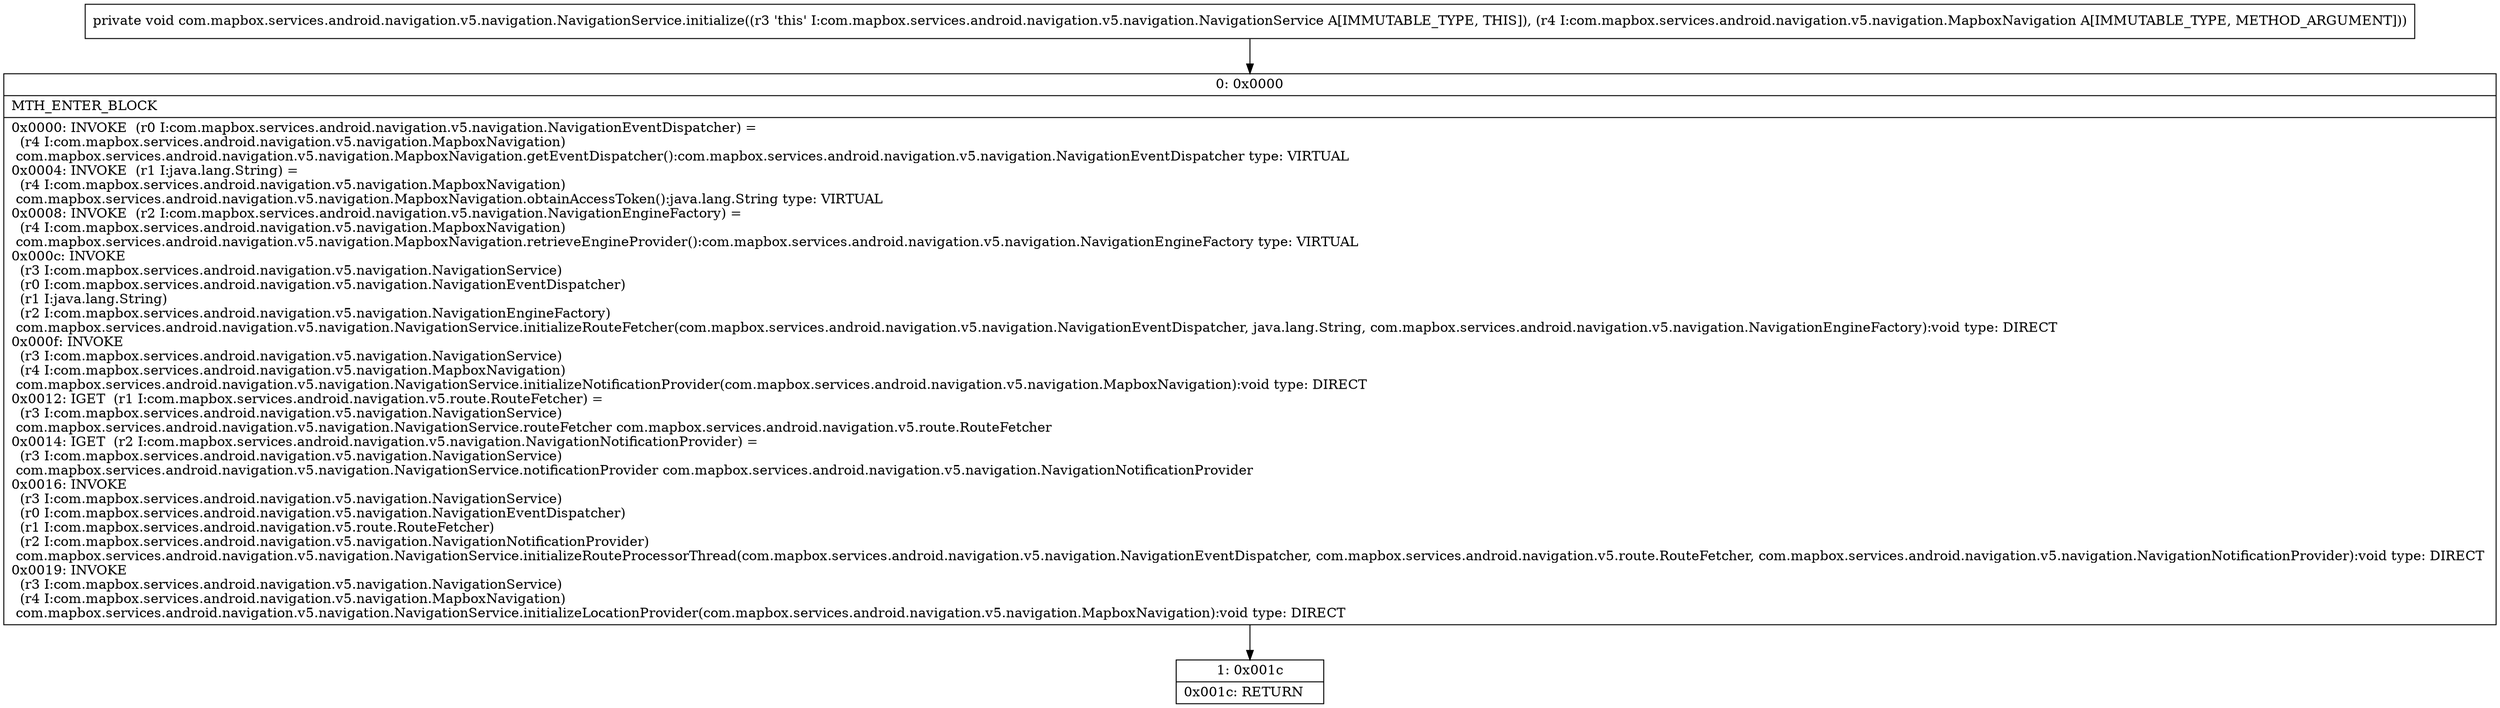 digraph "CFG forcom.mapbox.services.android.navigation.v5.navigation.NavigationService.initialize(Lcom\/mapbox\/services\/android\/navigation\/v5\/navigation\/MapboxNavigation;)V" {
Node_0 [shape=record,label="{0\:\ 0x0000|MTH_ENTER_BLOCK\l|0x0000: INVOKE  (r0 I:com.mapbox.services.android.navigation.v5.navigation.NavigationEventDispatcher) = \l  (r4 I:com.mapbox.services.android.navigation.v5.navigation.MapboxNavigation)\l com.mapbox.services.android.navigation.v5.navigation.MapboxNavigation.getEventDispatcher():com.mapbox.services.android.navigation.v5.navigation.NavigationEventDispatcher type: VIRTUAL \l0x0004: INVOKE  (r1 I:java.lang.String) = \l  (r4 I:com.mapbox.services.android.navigation.v5.navigation.MapboxNavigation)\l com.mapbox.services.android.navigation.v5.navigation.MapboxNavigation.obtainAccessToken():java.lang.String type: VIRTUAL \l0x0008: INVOKE  (r2 I:com.mapbox.services.android.navigation.v5.navigation.NavigationEngineFactory) = \l  (r4 I:com.mapbox.services.android.navigation.v5.navigation.MapboxNavigation)\l com.mapbox.services.android.navigation.v5.navigation.MapboxNavigation.retrieveEngineProvider():com.mapbox.services.android.navigation.v5.navigation.NavigationEngineFactory type: VIRTUAL \l0x000c: INVOKE  \l  (r3 I:com.mapbox.services.android.navigation.v5.navigation.NavigationService)\l  (r0 I:com.mapbox.services.android.navigation.v5.navigation.NavigationEventDispatcher)\l  (r1 I:java.lang.String)\l  (r2 I:com.mapbox.services.android.navigation.v5.navigation.NavigationEngineFactory)\l com.mapbox.services.android.navigation.v5.navigation.NavigationService.initializeRouteFetcher(com.mapbox.services.android.navigation.v5.navigation.NavigationEventDispatcher, java.lang.String, com.mapbox.services.android.navigation.v5.navigation.NavigationEngineFactory):void type: DIRECT \l0x000f: INVOKE  \l  (r3 I:com.mapbox.services.android.navigation.v5.navigation.NavigationService)\l  (r4 I:com.mapbox.services.android.navigation.v5.navigation.MapboxNavigation)\l com.mapbox.services.android.navigation.v5.navigation.NavigationService.initializeNotificationProvider(com.mapbox.services.android.navigation.v5.navigation.MapboxNavigation):void type: DIRECT \l0x0012: IGET  (r1 I:com.mapbox.services.android.navigation.v5.route.RouteFetcher) = \l  (r3 I:com.mapbox.services.android.navigation.v5.navigation.NavigationService)\l com.mapbox.services.android.navigation.v5.navigation.NavigationService.routeFetcher com.mapbox.services.android.navigation.v5.route.RouteFetcher \l0x0014: IGET  (r2 I:com.mapbox.services.android.navigation.v5.navigation.NavigationNotificationProvider) = \l  (r3 I:com.mapbox.services.android.navigation.v5.navigation.NavigationService)\l com.mapbox.services.android.navigation.v5.navigation.NavigationService.notificationProvider com.mapbox.services.android.navigation.v5.navigation.NavigationNotificationProvider \l0x0016: INVOKE  \l  (r3 I:com.mapbox.services.android.navigation.v5.navigation.NavigationService)\l  (r0 I:com.mapbox.services.android.navigation.v5.navigation.NavigationEventDispatcher)\l  (r1 I:com.mapbox.services.android.navigation.v5.route.RouteFetcher)\l  (r2 I:com.mapbox.services.android.navigation.v5.navigation.NavigationNotificationProvider)\l com.mapbox.services.android.navigation.v5.navigation.NavigationService.initializeRouteProcessorThread(com.mapbox.services.android.navigation.v5.navigation.NavigationEventDispatcher, com.mapbox.services.android.navigation.v5.route.RouteFetcher, com.mapbox.services.android.navigation.v5.navigation.NavigationNotificationProvider):void type: DIRECT \l0x0019: INVOKE  \l  (r3 I:com.mapbox.services.android.navigation.v5.navigation.NavigationService)\l  (r4 I:com.mapbox.services.android.navigation.v5.navigation.MapboxNavigation)\l com.mapbox.services.android.navigation.v5.navigation.NavigationService.initializeLocationProvider(com.mapbox.services.android.navigation.v5.navigation.MapboxNavigation):void type: DIRECT \l}"];
Node_1 [shape=record,label="{1\:\ 0x001c|0x001c: RETURN   \l}"];
MethodNode[shape=record,label="{private void com.mapbox.services.android.navigation.v5.navigation.NavigationService.initialize((r3 'this' I:com.mapbox.services.android.navigation.v5.navigation.NavigationService A[IMMUTABLE_TYPE, THIS]), (r4 I:com.mapbox.services.android.navigation.v5.navigation.MapboxNavigation A[IMMUTABLE_TYPE, METHOD_ARGUMENT])) }"];
MethodNode -> Node_0;
Node_0 -> Node_1;
}

